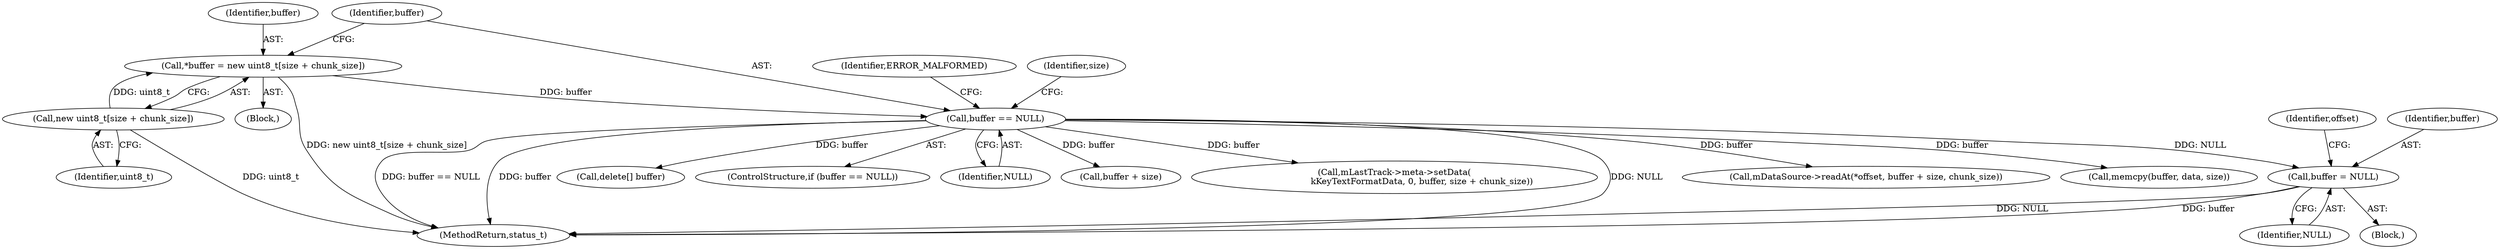 digraph "0_Android_6fe85f7e15203e48df2cc3e8e1c4bc6ad49dc968@pointer" {
"1002778" [label="(Call,buffer = NULL)"];
"1002748" [label="(Call,buffer == NULL)"];
"1002743" [label="(Call,*buffer = new uint8_t[size + chunk_size])"];
"1002745" [label="(Call,new uint8_t[size + chunk_size])"];
"1002783" [label="(Identifier,offset)"];
"1002745" [label="(Call,new uint8_t[size + chunk_size])"];
"1002746" [label="(Identifier,uint8_t)"];
"1002927" [label="(MethodReturn,status_t)"];
"1002778" [label="(Call,buffer = NULL)"];
"1002743" [label="(Call,*buffer = new uint8_t[size + chunk_size])"];
"1002712" [label="(Block,)"];
"1002753" [label="(Identifier,ERROR_MALFORMED)"];
"1002767" [label="(Call,mDataSource->readAt(*offset, buffer + size, chunk_size))"];
"1002748" [label="(Call,buffer == NULL)"];
"1002759" [label="(Call,memcpy(buffer, data, size))"];
"1002776" [label="(Call,delete[] buffer)"];
"1002780" [label="(Identifier,NULL)"];
"1002747" [label="(ControlStructure,if (buffer == NULL))"];
"1002749" [label="(Identifier,buffer)"];
"1002779" [label="(Identifier,buffer)"];
"1002750" [label="(Identifier,NULL)"];
"1002770" [label="(Call,buffer + size)"];
"1002775" [label="(Block,)"];
"1002787" [label="(Call,mLastTrack->meta->setData(\n                    kKeyTextFormatData, 0, buffer, size + chunk_size))"];
"1002744" [label="(Identifier,buffer)"];
"1002756" [label="(Identifier,size)"];
"1002778" -> "1002775"  [label="AST: "];
"1002778" -> "1002780"  [label="CFG: "];
"1002779" -> "1002778"  [label="AST: "];
"1002780" -> "1002778"  [label="AST: "];
"1002783" -> "1002778"  [label="CFG: "];
"1002778" -> "1002927"  [label="DDG: NULL"];
"1002778" -> "1002927"  [label="DDG: buffer"];
"1002748" -> "1002778"  [label="DDG: NULL"];
"1002748" -> "1002747"  [label="AST: "];
"1002748" -> "1002750"  [label="CFG: "];
"1002749" -> "1002748"  [label="AST: "];
"1002750" -> "1002748"  [label="AST: "];
"1002753" -> "1002748"  [label="CFG: "];
"1002756" -> "1002748"  [label="CFG: "];
"1002748" -> "1002927"  [label="DDG: NULL"];
"1002748" -> "1002927"  [label="DDG: buffer == NULL"];
"1002748" -> "1002927"  [label="DDG: buffer"];
"1002743" -> "1002748"  [label="DDG: buffer"];
"1002748" -> "1002759"  [label="DDG: buffer"];
"1002748" -> "1002767"  [label="DDG: buffer"];
"1002748" -> "1002770"  [label="DDG: buffer"];
"1002748" -> "1002776"  [label="DDG: buffer"];
"1002748" -> "1002787"  [label="DDG: buffer"];
"1002743" -> "1002712"  [label="AST: "];
"1002743" -> "1002745"  [label="CFG: "];
"1002744" -> "1002743"  [label="AST: "];
"1002745" -> "1002743"  [label="AST: "];
"1002749" -> "1002743"  [label="CFG: "];
"1002743" -> "1002927"  [label="DDG: new uint8_t[size + chunk_size]"];
"1002745" -> "1002743"  [label="DDG: uint8_t"];
"1002745" -> "1002746"  [label="CFG: "];
"1002746" -> "1002745"  [label="AST: "];
"1002745" -> "1002927"  [label="DDG: uint8_t"];
}
